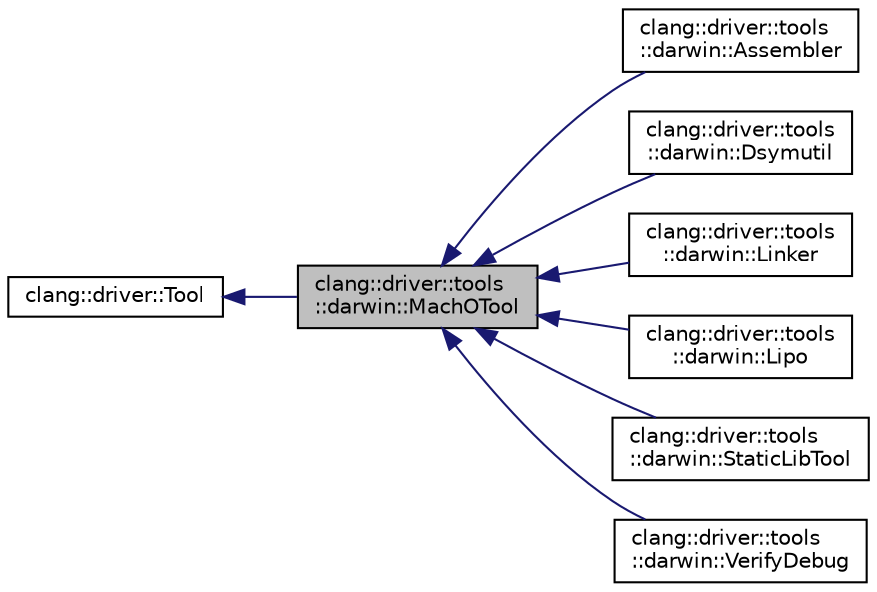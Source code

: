 digraph "clang::driver::tools::darwin::MachOTool"
{
 // LATEX_PDF_SIZE
  bgcolor="transparent";
  edge [fontname="Helvetica",fontsize="10",labelfontname="Helvetica",labelfontsize="10"];
  node [fontname="Helvetica",fontsize="10",shape=record];
  rankdir="LR";
  Node1 [label="clang::driver::tools\l::darwin::MachOTool",height=0.2,width=0.4,color="black", fillcolor="grey75", style="filled", fontcolor="black",tooltip=" "];
  Node2 -> Node1 [dir="back",color="midnightblue",fontsize="10",style="solid",fontname="Helvetica"];
  Node2 [label="clang::driver::Tool",height=0.2,width=0.4,color="black",URL="$classclang_1_1driver_1_1Tool.html",tooltip="Tool - Information on a specific compilation tool."];
  Node1 -> Node3 [dir="back",color="midnightblue",fontsize="10",style="solid",fontname="Helvetica"];
  Node3 [label="clang::driver::tools\l::darwin::Assembler",height=0.2,width=0.4,color="black",URL="$classclang_1_1driver_1_1tools_1_1darwin_1_1Assembler.html",tooltip=" "];
  Node1 -> Node4 [dir="back",color="midnightblue",fontsize="10",style="solid",fontname="Helvetica"];
  Node4 [label="clang::driver::tools\l::darwin::Dsymutil",height=0.2,width=0.4,color="black",URL="$classclang_1_1driver_1_1tools_1_1darwin_1_1Dsymutil.html",tooltip=" "];
  Node1 -> Node5 [dir="back",color="midnightblue",fontsize="10",style="solid",fontname="Helvetica"];
  Node5 [label="clang::driver::tools\l::darwin::Linker",height=0.2,width=0.4,color="black",URL="$classclang_1_1driver_1_1tools_1_1darwin_1_1Linker.html",tooltip=" "];
  Node1 -> Node6 [dir="back",color="midnightblue",fontsize="10",style="solid",fontname="Helvetica"];
  Node6 [label="clang::driver::tools\l::darwin::Lipo",height=0.2,width=0.4,color="black",URL="$classclang_1_1driver_1_1tools_1_1darwin_1_1Lipo.html",tooltip=" "];
  Node1 -> Node7 [dir="back",color="midnightblue",fontsize="10",style="solid",fontname="Helvetica"];
  Node7 [label="clang::driver::tools\l::darwin::StaticLibTool",height=0.2,width=0.4,color="black",URL="$classclang_1_1driver_1_1tools_1_1darwin_1_1StaticLibTool.html",tooltip=" "];
  Node1 -> Node8 [dir="back",color="midnightblue",fontsize="10",style="solid",fontname="Helvetica"];
  Node8 [label="clang::driver::tools\l::darwin::VerifyDebug",height=0.2,width=0.4,color="black",URL="$classclang_1_1driver_1_1tools_1_1darwin_1_1VerifyDebug.html",tooltip=" "];
}
